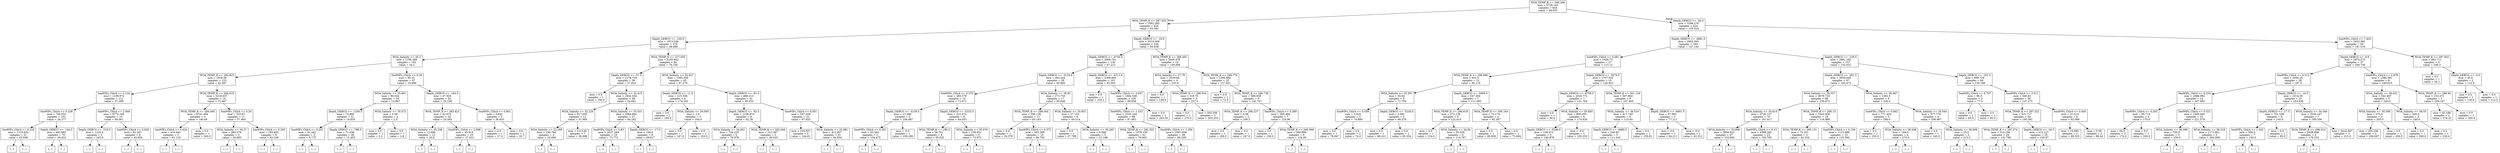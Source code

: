 digraph Tree {
node [shape=box] ;
0 [label="WOA_TEMP_K <= 294.266\nmse = 4726.145\nsamples = 644\nvalue = 94.933"] ;
1 [label="WOA_TEMP_K <= 287.433\nmse = 2582.383\nsamples = 420\nvalue = 63.581"] ;
0 -> 1 [labeldistance=2.5, labelangle=45, headlabel="True"] ;
2 [label="Depth_GEBCO <= -100.0\nmse = 1913.546\nsamples = 276\nvalue = 48.089"] ;
1 -> 2 ;
3 [label="WOA_Salinity <= 35.2\nmse = 1190.389\nsamples = 192\nvalue = 34.2"] ;
2 -> 3 ;
4 [label="WOA_TEMP_K <= 282.823\nmse = 1618.26\nsamples = 125\nvalue = 42.097"] ;
3 -> 4 ;
5 [label="SeaWIFs_ChlrA <= 2.124\nmse = 1199.972\nsamples = 111\nvalue = 37.299"] ;
4 -> 5 ;
6 [label="SeaWIFs_ChlrA <= 0.238\nmse = 706.632\nsamples = 101\nvalue = 34.377"] ;
5 -> 6 ;
7 [label="SeaWIFs_ChlrA <= 0.218\nmse = 1123.832\nsamples = 31\nvalue = 45.938"] ;
6 -> 7 ;
8 [label="(...)"] ;
7 -> 8 ;
65 [label="(...)"] ;
7 -> 65 ;
68 [label="Depth_GEBCO <= -144.5\nmse = 445.993\nsamples = 70\nvalue = 29.422"] ;
6 -> 68 ;
69 [label="(...)"] ;
68 -> 69 ;
186 [label="(...)"] ;
68 -> 186 ;
201 [label="SeaWIFs_ChlrA <= 2.846\nmse = 6770.106\nsamples = 10\nvalue = 84.061"] ;
5 -> 201 ;
202 [label="Depth_GEBCO <= -519.5\nmse = 1225.0\nsamples = 2\nvalue = 245.0"] ;
201 -> 202 ;
203 [label="(...)"] ;
202 -> 203 ;
204 [label="(...)"] ;
202 -> 204 ;
205 [label="SeaWIFs_ChlrA <= 3.629\nmse = 62.207\nsamples = 8\nvalue = 43.826"] ;
201 -> 205 ;
206 [label="(...)"] ;
205 -> 206 ;
215 [label="(...)"] ;
205 -> 215 ;
216 [label="WOA_TEMP_K <= 284.616\nmse = 3218.637\nsamples = 14\nvalue = 73.467"] ;
4 -> 216 ;
217 [label="WOA_TEMP_K <= 284.495\nmse = 9741.494\nsamples = 3\nvalue = 140.68"] ;
216 -> 217 ;
218 [label="SeaWIFs_ChlrA <= 0.624\nmse = 416.642\nsamples = 2\nvalue = 61.133"] ;
217 -> 218 ;
219 [label="(...)"] ;
218 -> 219 ;
220 [label="(...)"] ;
218 -> 220 ;
221 [label="mse = 0.0\nsamples = 1\nvalue = 260.0"] ;
217 -> 221 ;
222 [label="SeaWIFs_ChlrA <= 0.26\nmse = 333.87\nsamples = 11\nvalue = 57.464"] ;
216 -> 222 ;
223 [label="WOA_Salinity <= 34.27\nmse = 283.078\nsamples = 3\nvalue = 28.883"] ;
222 -> 223 ;
224 [label="(...)"] ;
223 -> 224 ;
225 [label="(...)"] ;
223 -> 225 ;
228 [label="SeaWIFs_ChlrA <= 0.293\nmse = 183.493\nsamples = 8\nvalue = 62.228"] ;
222 -> 228 ;
229 [label="(...)"] ;
228 -> 229 ;
230 [label="(...)"] ;
228 -> 230 ;
241 [label="SeaWIFs_ChlrA <= 0.26\nmse = 95.32\nsamples = 67\nvalue = 19.869"] ;
3 -> 241 ;
242 [label="WOA_Salinity <= 35.461\nmse = 80.024\nsamples = 33\nvalue = 13.867"] ;
241 -> 242 ;
243 [label="Depth_GEBCO <= -1240.5\nmse = 74.895\nsamples = 31\nvalue = 14.834"] ;
242 -> 243 ;
244 [label="SeaWIFs_ChlrA <= 0.201\nmse = 61.442\nsamples = 3\nvalue = 8.175"] ;
243 -> 244 ;
245 [label="(...)"] ;
244 -> 245 ;
246 [label="(...)"] ;
244 -> 246 ;
247 [label="Depth_GEBCO <= -798.5\nmse = 71.638\nsamples = 28\nvalue = 15.453"] ;
243 -> 247 ;
248 [label="(...)"] ;
247 -> 248 ;
249 [label="(...)"] ;
247 -> 249 ;
264 [label="WOA_Salinity <= 35.472\nmse = 0.09\nsamples = 2\nvalue = 2.5"] ;
242 -> 264 ;
265 [label="mse = 0.0\nsamples = 1\nvalue = 2.2"] ;
264 -> 265 ;
266 [label="mse = 0.0\nsamples = 1\nvalue = 2.8"] ;
264 -> 266 ;
267 [label="Depth_GEBCO <= -104.0\nmse = 47.929\nsamples = 34\nvalue = 25.239"] ;
241 -> 267 ;
268 [label="WOA_TEMP_K <= 283.423\nmse = 42.674\nsamples = 32\nvalue = 24.595"] ;
267 -> 268 ;
269 [label="WOA_Salinity <= 35.238\nmse = 12.696\nsamples = 13\nvalue = 20.8"] ;
268 -> 269 ;
270 [label="(...)"] ;
269 -> 270 ;
273 [label="(...)"] ;
269 -> 273 ;
282 [label="SeaWIFs_ChlrA <= 2.098\nmse = 45.914\nsamples = 19\nvalue = 27.631"] ;
268 -> 282 ;
283 [label="(...)"] ;
282 -> 283 ;
302 [label="(...)"] ;
282 -> 302 ;
305 [label="SeaWIFs_ChlrA <= 0.961\nmse = 0.642\nsamples = 2\nvalue = 36.833"] ;
267 -> 305 ;
306 [label="mse = 0.0\nsamples = 1\nvalue = 37.4"] ;
305 -> 306 ;
307 [label="mse = 0.0\nsamples = 1\nvalue = 35.7"] ;
305 -> 307 ;
308 [label="WOA_TEMP_K <= 277.555\nmse = 2195.942\nsamples = 84\nvalue = 76.236"] ;
2 -> 308 ;
309 [label="Depth_GEBCO <= -57.0\nmse = 2178.729\nsamples = 39\nvalue = 57.824"] ;
308 -> 309 ;
310 [label="mse = 0.0\nsamples = 1\nvalue = 180.0"] ;
309 -> 310 ;
311 [label="WOA_Salinity <= 32.415\nmse = 1842.034\nsamples = 38\nvalue = 54.691"] ;
309 -> 311 ;
312 [label="WOA_Salinity <= 32.229\nmse = 817.955\nsamples = 11\nvalue = 31.995"] ;
311 -> 312 ;
313 [label="WOA_Salinity <= 22.269\nmse = 156.794\nsamples = 4\nvalue = 22.894"] ;
312 -> 313 ;
314 [label="(...)"] ;
313 -> 314 ;
315 [label="(...)"] ;
313 -> 315 ;
316 [label="mse = 1213.81\nsamples = 7\nvalue = 38.996"] ;
312 -> 316 ;
317 [label="WOA_Salinity <= 33.431\nmse = 1964.804\nsamples = 27\nvalue = 64.182"] ;
311 -> 317 ;
318 [label="SeaWIFs_ChlrA <= 0.83\nmse = 2037.268\nsamples = 19\nvalue = 73.772"] ;
317 -> 318 ;
319 [label="(...)"] ;
318 -> 319 ;
322 [label="(...)"] ;
318 -> 322 ;
327 [label="Depth_GEBCO <= -17.0\nmse = 194.6\nsamples = 8\nvalue = 29.817"] ;
317 -> 327 ;
328 [label="(...)"] ;
327 -> 328 ;
337 [label="(...)"] ;
327 -> 337 ;
338 [label="WOA_Salinity <= 32.627\nmse = 1385.356\nsamples = 45\nvalue = 97.279"] ;
308 -> 338 ;
339 [label="Depth_GEBCO <= -11.0\nmse = 215.556\nsamples = 4\nvalue = 174.333"] ;
338 -> 339 ;
340 [label="mse = 0.0\nsamples = 1\nvalue = 195.0"] ;
339 -> 340 ;
341 [label="WOA_Salinity <= 30.093\nmse = 3.0\nsamples = 3\nvalue = 164.0"] ;
339 -> 341 ;
342 [label="mse = 0.0\nsamples = 1\nvalue = 167.0"] ;
341 -> 342 ;
343 [label="mse = 0.0\nsamples = 2\nvalue = 163.0"] ;
341 -> 343 ;
344 [label="Depth_GEBCO <= -81.5\nmse = 886.215\nsamples = 41\nvalue = 90.055"] ;
338 -> 344 ;
345 [label="Depth_GEBCO <= -92.5\nmse = 1106.874\nsamples = 8\nvalue = 62.28"] ;
344 -> 345 ;
346 [label="WOA_Salinity <= 34.661\nmse = 726.235\nsamples = 5\nvalue = 79.978"] ;
345 -> 346 ;
347 [label="(...)"] ;
346 -> 347 ;
352 [label="(...)"] ;
346 -> 352 ;
355 [label="WOA_TEMP_K <= 282.648\nmse = 213.367\nsamples = 3\nvalue = 30.423"] ;
345 -> 355 ;
356 [label="(...)"] ;
355 -> 356 ;
359 [label="(...)"] ;
355 -> 359 ;
360 [label="SeaWIFs_ChlrA <= 0.501\nmse = 547.928\nsamples = 33\nvalue = 97.833"] ;
344 -> 360 ;
361 [label="mse = 315.507\nsamples = 2\nvalue = 144.81"] ;
360 -> 361 ;
362 [label="WOA_Salinity <= 33.881\nmse = 412.907\nsamples = 31\nvalue = 94.834"] ;
360 -> 362 ;
363 [label="(...)"] ;
362 -> 363 ;
368 [label="(...)"] ;
362 -> 368 ;
405 [label="Depth_GEBCO <= -19.0\nmse = 2510.958\nsamples = 144\nvalue = 93.638"] ;
1 -> 405 ;
406 [label="Depth_GEBCO <= -4750.5\nmse = 2006.791\nsamples = 130\nvalue = 87.213"] ;
405 -> 406 ;
407 [label="Depth_GEBCO <= -5124.0\nmse = 393.342\nsamples = 29\nvalue = 65.685"] ;
406 -> 407 ;
408 [label="SeaWIFs_ChlrA <= 0.279\nmse = 485.579\nsamples = 12\nvalue = 73.071"] ;
407 -> 408 ;
409 [label="Depth_GEBCO <= -5139.5\nmse = 27.499\nsamples = 3\nvalue = 106.887"] ;
408 -> 409 ;
410 [label="SeaWIFs_ChlrA <= 0.201\nmse = 43.362\nsamples = 2\nvalue = 104.475"] ;
409 -> 410 ;
411 [label="(...)"] ;
410 -> 411 ;
412 [label="(...)"] ;
410 -> 412 ;
413 [label="mse = -0.0\nsamples = 1\nvalue = 109.299"] ;
409 -> 413 ;
414 [label="Depth_GEBCO <= -5153.5\nmse = 221.474\nsamples = 9\nvalue = 64.053"] ;
408 -> 414 ;
415 [label="WOA_TEMP_K <= 290.2\nmse = 26.761\nsamples = 4\nvalue = 50.825"] ;
414 -> 415 ;
416 [label="(...)"] ;
415 -> 416 ;
419 [label="(...)"] ;
415 -> 419 ;
422 [label="WOA_Salinity <= 35.079\nmse = 156.851\nsamples = 5\nvalue = 72.872"] ;
414 -> 422 ;
423 [label="(...)"] ;
422 -> 423 ;
424 [label="(...)"] ;
422 -> 424 ;
425 [label="WOA_Salinity <= 35.83\nmse = 273.753\nsamples = 17\nvalue = 60.846"] ;
407 -> 425 ;
426 [label="WOA_TEMP_K <= 288.044\nmse = 300.136\nsamples = 11\nvalue = 65.163"] ;
425 -> 426 ;
427 [label="mse = 0.0\nsamples = 1\nvalue = 34.378"] ;
426 -> 427 ;
428 [label="SeaWIFs_ChlrA <= 0.372\nmse = 265.389\nsamples = 10\nvalue = 66.702"] ;
426 -> 428 ;
429 [label="(...)"] ;
428 -> 429 ;
446 [label="(...)"] ;
428 -> 446 ;
447 [label="WOA_Salinity <= 35.931\nmse = 27.153\nsamples = 6\nvalue = 49.514"] ;
425 -> 447 ;
448 [label="mse = 0.0\nsamples = 1\nvalue = 37.789"] ;
447 -> 448 ;
449 [label="WOA_Salinity <= 36.285\nmse = 8.588\nsamples = 5\nvalue = 51.189"] ;
447 -> 449 ;
450 [label="(...)"] ;
449 -> 450 ;
453 [label="(...)"] ;
449 -> 453 ;
458 [label="Depth_GEBCO <= -4711.0\nmse = 2306.844\nsamples = 101\nvalue = 93.592"] ;
406 -> 458 ;
459 [label="mse = 0.0\nsamples = 1\nvalue = 239.1"] ;
458 -> 459 ;
460 [label="SeaWIFs_ChlrA <= 5.947\nmse = 1684.546\nsamples = 100\nvalue = 88.958"] ;
458 -> 460 ;
461 [label="SeaWIFs_ChlrA <= 1.143\nmse = 1535.228\nsamples = 99\nvalue = 87.481"] ;
460 -> 461 ;
462 [label="WOA_TEMP_K <= 292.333\nmse = 1078.156\nsamples = 61\nvalue = 79.663"] ;
461 -> 462 ;
463 [label="(...)"] ;
462 -> 463 ;
508 [label="(...)"] ;
462 -> 508 ;
555 [label="SeaWIFs_ChlrA <= 1.356\nmse = 1991.606\nsamples = 38\nvalue = 99.209"] ;
461 -> 555 ;
556 [label="(...)"] ;
555 -> 556 ;
557 [label="(...)"] ;
555 -> 557 ;
624 [label="mse = 0.0\nsamples = 1\nvalue = 203.36"] ;
460 -> 624 ;
625 [label="WOA_TEMP_K <= 289.492\nmse = 3400.478\nsamples = 14\nvalue = 149.858"] ;
405 -> 625 ;
626 [label="WOA_Salinity <= 27.79\nmse = 2539.84\nsamples = 4\nvalue = 233.6"] ;
625 -> 626 ;
627 [label="mse = 0.0\nsamples = 1\nvalue = 138.0"] ;
626 -> 627 ;
628 [label="WOA_TEMP_K <= 288.534\nmse = 318.75\nsamples = 3\nvalue = 257.5"] ;
626 -> 628 ;
629 [label="mse = 0.0\nsamples = 1\nvalue = 270.0"] ;
628 -> 629 ;
630 [label="mse = 355.556\nsamples = 2\nvalue = 253.333"] ;
628 -> 630 ;
631 [label="WOA_TEMP_K <= 289.776\nmse = 1295.882\nsamples = 10\nvalue = 127.821"] ;
625 -> 631 ;
632 [label="mse = 0.0\nsamples = 1\nvalue = 72.0"] ;
631 -> 632 ;
633 [label="WOA_TEMP_K <= 290.728\nmse = 588.938\nsamples = 9\nvalue = 142.707"] ;
631 -> 633 ;
634 [label="WOA_TEMP_K <= 290.237\nmse = 0.96\nsamples = 2\nvalue = 168.2"] ;
633 -> 634 ;
635 [label="mse = 0.0\nsamples = 1\nvalue = 169.0"] ;
634 -> 635 ;
636 [label="mse = 0.0\nsamples = 1\nvalue = 167.0"] ;
634 -> 636 ;
637 [label="SeaWIFs_ChlrA <= 0.389\nmse = 395.494\nsamples = 7\nvalue = 129.96"] ;
633 -> 637 ;
638 [label="mse = 0.0\nsamples = 1\nvalue = 150.0"] ;
637 -> 638 ;
639 [label="WOA_TEMP_K <= 290.968\nmse = 368.868\nsamples = 6\nvalue = 124.95"] ;
637 -> 639 ;
640 [label="(...)"] ;
639 -> 640 ;
643 [label="(...)"] ;
639 -> 643 ;
650 [label="Depth_GEBCO <= -26.5\nmse = 3298.276\nsamples = 224\nvalue = 155.524"] ;
0 -> 650 [labeldistance=2.5, labelangle=-45, headlabel="False"] ;
651 [label="Depth_GEBCO <= -4861.5\nmse = 2893.945\nsamples = 184\nvalue = 147.143"] ;
650 -> 651 ;
652 [label="SeaWIFs_ChlrA <= 0.081\nmse = 1628.73\nsamples = 27\nvalue = 113.12"] ;
651 -> 652 ;
653 [label="WOA_TEMP_K <= 298.086\nmse = 651.5\nsamples = 12\nvalue = 90.116"] ;
652 -> 653 ;
654 [label="WOA_Salinity <= 35.591\nmse = 20.62\nsamples = 5\nvalue = 71.759"] ;
653 -> 654 ;
655 [label="SeaWIFs_ChlrA <= 0.059\nmse = 3.916\nsamples = 3\nvalue = 74.989"] ;
654 -> 655 ;
656 [label="mse = 0.0\nsamples = 1\nvalue = 78.947"] ;
655 -> 656 ;
657 [label="mse = 0.0\nsamples = 2\nvalue = 74.0"] ;
655 -> 657 ;
658 [label="Depth_GEBCO <= -5234.0\nmse = 2.091\nsamples = 2\nvalue = 66.376"] ;
654 -> 658 ;
659 [label="mse = 0.0\nsamples = 1\nvalue = 68.421"] ;
658 -> 659 ;
660 [label="mse = 0.0\nsamples = 1\nvalue = 65.354"] ;
658 -> 660 ;
661 [label="Depth_GEBCO <= -5095.0\nmse = 547.304\nsamples = 7\nvalue = 111.095"] ;
653 -> 661 ;
662 [label="WOA_TEMP_K <= 298.618\nmse = 272.136\nsamples = 5\nvalue = 122.614"] ;
661 -> 662 ;
663 [label="mse = 0.0\nsamples = 1\nvalue = 154.0"] ;
662 -> 663 ;
664 [label="WOA_Salinity <= 34.82\nmse = 32.328\nsamples = 4\nvalue = 114.767"] ;
662 -> 664 ;
665 [label="(...)"] ;
664 -> 665 ;
666 [label="(...)"] ;
664 -> 666 ;
671 [label="WOA_TEMP_K <= 300.164\nmse = 74.174\nsamples = 2\nvalue = 82.297"] ;
661 -> 671 ;
672 [label="mse = 0.0\nsamples = 1\nvalue = 90.909"] ;
671 -> 672 ;
673 [label="mse = 0.0\nsamples = 1\nvalue = 73.684"] ;
671 -> 673 ;
674 [label="Depth_GEBCO <= -5075.5\nmse = 1707.033\nsamples = 15\nvalue = 126.923"] ;
652 -> 674 ;
675 [label="Depth_GEBCO <= -6758.5\nmse = 2016.772\nsamples = 7\nvalue = 151.764"] ;
674 -> 675 ;
676 [label="mse = 0.0\nsamples = 1\nvalue = 90.0"] ;
675 -> 676 ;
677 [label="WOA_Salinity <= 35.993\nmse = 806.055\nsamples = 6\nvalue = 174.926"] ;
675 -> 677 ;
678 [label="Depth_GEBCO <= -5296.0\nmse = 128.673\nsamples = 5\nvalue = 184.879"] ;
677 -> 678 ;
679 [label="(...)"] ;
678 -> 679 ;
684 [label="(...)"] ;
678 -> 684 ;
687 [label="mse = -0.0\nsamples = 1\nvalue = 105.253"] ;
677 -> 687 ;
688 [label="WOA_TEMP_K <= 301.124\nmse = 597.863\nsamples = 8\nvalue = 107.405"] ;
674 -> 688 ;
689 [label="WOA_Salinity <= 36.519\nmse = 417.749\nsamples = 6\nvalue = 115.64"] ;
688 -> 689 ;
690 [label="Depth_GEBCO <= -4980.5\nmse = 246.85\nsamples = 5\nvalue = 111.243"] ;
689 -> 690 ;
691 [label="(...)"] ;
690 -> 691 ;
696 [label="(...)"] ;
690 -> 696 ;
699 [label="mse = 0.0\nsamples = 1\nvalue = 159.61"] ;
689 -> 699 ;
700 [label="Depth_GEBCO <= -4901.5\nmse = 97.983\nsamples = 2\nvalue = 77.211"] ;
688 -> 700 ;
701 [label="mse = 0.0\nsamples = 1\nvalue = 84.211"] ;
700 -> 701 ;
702 [label="mse = -0.0\nsamples = 1\nvalue = 63.212"] ;
700 -> 702 ;
703 [label="Depth_GEBCO <= -229.5\nmse = 2881.192\nsamples = 157\nvalue = 152.631"] ;
651 -> 703 ;
704 [label="Depth_GEBCO <= -261.5\nmse = 3939.445\nsamples = 97\nvalue = 164.673"] ;
703 -> 704 ;
705 [label="WOA_Salinity <= 36.337\nmse = 3676.733\nsamples = 88\nvalue = 156.873"] ;
704 -> 705 ;
706 [label="WOA_Salinity <= 35.614\nmse = 3730.127\nsamples = 70\nvalue = 167.917"] ;
705 -> 706 ;
707 [label="WOA_Salinity <= 33.896\nmse = 2894.922\nsamples = 47\nvalue = 154.992"] ;
706 -> 707 ;
708 [label="(...)"] ;
707 -> 708 ;
719 [label="(...)"] ;
707 -> 719 ;
794 [label="SeaWIFs_ChlrA <= 0.13\nmse = 4398.282\nsamples = 23\nvalue = 193.765"] ;
706 -> 794 ;
795 [label="(...)"] ;
794 -> 795 ;
808 [label="(...)"] ;
794 -> 808 ;
831 [label="WOA_TEMP_K <= 296.15\nmse = 1443.009\nsamples = 18\nvalue = 116.888"] ;
705 -> 831 ;
832 [label="WOA_TEMP_K <= 295.131\nmse = 72.351\nsamples = 3\nvalue = 62.534"] ;
831 -> 832 ;
833 [label="(...)"] ;
832 -> 833 ;
836 [label="(...)"] ;
832 -> 836 ;
837 [label="SeaWIFs_ChlrA <= 0.109\nmse = 1113.988\nsamples = 15\nvalue = 125.584"] ;
831 -> 837 ;
838 [label="(...)"] ;
837 -> 838 ;
859 [label="(...)"] ;
837 -> 859 ;
864 [label="WOA_Salinity <= 36.487\nmse = 1362.5\nsamples = 9\nvalue = 230.0"] ;
704 -> 864 ;
865 [label="SeaWIFs_ChlrA <= 0.062\nmse = 771.429\nsamples = 5\nvalue = 260.0"] ;
864 -> 865 ;
866 [label="mse = 0.0\nsamples = 1\nvalue = 220.0"] ;
865 -> 866 ;
867 [label="WOA_Salinity <= 36.438\nmse = 184.0\nsamples = 4\nvalue = 276.0"] ;
865 -> 867 ;
868 [label="(...)"] ;
867 -> 868 ;
869 [label="(...)"] ;
867 -> 869 ;
870 [label="WOA_Salinity <= 36.544\nmse = 577.778\nsamples = 4\nvalue = 206.667"] ;
864 -> 870 ;
871 [label="mse = 0.0\nsamples = 1\nvalue = 140.0"] ;
870 -> 871 ;
872 [label="WOA_Salinity <= 36.606\nmse = 25.0\nsamples = 3\nvalue = 215.0"] ;
870 -> 872 ;
873 [label="(...)"] ;
872 -> 873 ;
874 [label="(...)"] ;
872 -> 874 ;
875 [label="Depth_GEBCO <= -191.5\nmse = 699.729\nsamples = 60\nvalue = 134.199"] ;
703 -> 875 ;
876 [label="SeaWIFs_ChlrA <= 0.707\nmse = 96.0\nsamples = 2\nvalue = 77.0"] ;
875 -> 876 ;
877 [label="mse = 0.0\nsamples = 1\nvalue = 65.0"] ;
876 -> 877 ;
878 [label="mse = 0.0\nsamples = 1\nvalue = 85.0"] ;
876 -> 878 ;
879 [label="SeaWIFs_ChlrA <= 3.511\nmse = 546.83\nsamples = 58\nvalue = 137.275"] ;
875 -> 879 ;
880 [label="WOA_TEMP_K <= 297.322\nmse = 431.717\nsamples = 54\nvalue = 140.392"] ;
879 -> 880 ;
881 [label="WOA_TEMP_K <= 297.274\nmse = 310.194\nsamples = 29\nvalue = 132.786"] ;
880 -> 881 ;
882 [label="(...)"] ;
881 -> 882 ;
923 [label="(...)"] ;
881 -> 923 ;
924 [label="Depth_GEBCO <= -54.5\nmse = 412.127\nsamples = 25\nvalue = 150.67"] ;
880 -> 924 ;
925 [label="(...)"] ;
924 -> 925 ;
956 [label="(...)"] ;
924 -> 956 ;
965 [label="SeaWIFs_ChlrA <= 5.445\nmse = 31.414\nsamples = 4\nvalue = 92.068"] ;
879 -> 965 ;
966 [label="mse = 14.085\nsamples = 2\nvalue = 99.325"] ;
965 -> 966 ;
967 [label="mse = 0.58\nsamples = 2\nvalue = 88.44"] ;
965 -> 967 ;
968 [label="SeaWIFs_ChlrA <= 7.423\nmse = 3453.582\nsamples = 40\nvalue = 191.016"] ;
650 -> 968 ;
969 [label="Depth_GEBCO <= -9.0\nmse = 2875.275\nsamples = 37\nvalue = 200.738"] ;
968 -> 969 ;
970 [label="SeaWIFs_ChlrA <= 0.513\nmse = 2456.25\nsamples = 29\nvalue = 187.5"] ;
969 -> 970 ;
971 [label="SeaWIFs_ChlrA <= 0.254\nmse = 1686.982\nsamples = 14\nvalue = 207.692"] ;
970 -> 971 ;
972 [label="SeaWIFs_ChlrA <= 0.203\nmse = 85.714\nsamples = 4\nvalue = 170.0"] ;
971 -> 972 ;
973 [label="mse = 64.0\nsamples = 3\nvalue = 174.0"] ;
972 -> 973 ;
974 [label="mse = 0.0\nsamples = 1\nvalue = 160.0"] ;
972 -> 974 ;
975 [label="SeaWIFs_ChlrA <= 0.321\nmse = 1560.665\nsamples = 10\nvalue = 221.579"] ;
971 -> 975 ;
976 [label="WOA_Salinity <= 36.398\nmse = 700.0\nsamples = 5\nvalue = 250.0"] ;
975 -> 976 ;
977 [label="(...)"] ;
976 -> 977 ;
978 [label="(...)"] ;
976 -> 978 ;
981 [label="WOA_Salinity <= 36.518\nmse = 1171.901\nsamples = 5\nvalue = 200.909"] ;
975 -> 981 ;
982 [label="(...)"] ;
981 -> 982 ;
985 [label="(...)"] ;
981 -> 985 ;
986 [label="Depth_GEBCO <= -16.5\nmse = 2314.05\nsamples = 15\nvalue = 163.636"] ;
970 -> 986 ;
987 [label="Depth_GEBCO <= -17.5\nmse = 761.538\nsamples = 8\nvalue = 145.0"] ;
986 -> 987 ;
988 [label="SeaWIFs_ChlrA <= 1.342\nmse = 500.0\nsamples = 7\nvalue = 150.0"] ;
987 -> 988 ;
989 [label="(...)"] ;
988 -> 989 ;
994 [label="(...)"] ;
988 -> 994 ;
997 [label="mse = 0.0\nsamples = 1\nvalue = 85.0"] ;
987 -> 997 ;
998 [label="WOA_Salinity <= 34.346\nmse = 3330.247\nsamples = 7\nvalue = 190.556"] ;
986 -> 998 ;
999 [label="WOA_TEMP_K <= 296.914\nmse = 1838.889\nsamples = 4\nvalue = 178.333"] ;
998 -> 999 ;
1000 [label="(...)"] ;
999 -> 1000 ;
1001 [label="(...)"] ;
999 -> 1001 ;
1002 [label="mse = 5416.667\nsamples = 3\nvalue = 215.0"] ;
998 -> 1002 ;
1003 [label="SeaWIFs_ChlrA <= 2.978\nmse = 1386.391\nsamples = 8\nvalue = 249.615"] ;
969 -> 1003 ;
1004 [label="WOA_Salinity <= 36.431\nmse = 542.857\nsamples = 5\nvalue = 220.0"] ;
1003 -> 1004 ;
1005 [label="WOA_Salinity <= 35.506\nmse = 275.0\nsamples = 3\nvalue = 205.0"] ;
1004 -> 1005 ;
1006 [label="mse = 355.556\nsamples = 2\nvalue = 206.667"] ;
1005 -> 1006 ;
1007 [label="mse = 0.0\nsamples = 1\nvalue = 200.0"] ;
1005 -> 1007 ;
1008 [label="WOA_Salinity <= 36.55\nmse = 200.0\nsamples = 2\nvalue = 240.0"] ;
1004 -> 1008 ;
1009 [label="mse = 0.0\nsamples = 1\nvalue = 260.0"] ;
1008 -> 1009 ;
1010 [label="mse = 0.0\nsamples = 1\nvalue = 230.0"] ;
1008 -> 1010 ;
1011 [label="WOA_TEMP_K <= 298.06\nmse = 153.472\nsamples = 3\nvalue = 284.167"] ;
1003 -> 1011 ;
1012 [label="mse = 42.188\nsamples = 2\nvalue = 276.25"] ;
1011 -> 1012 ;
1013 [label="mse = 0.0\nsamples = 1\nvalue = 300.0"] ;
1011 -> 1013 ;
1014 [label="WOA_TEMP_K <= 297.925\nmse = 492.711\nsamples = 3\nvalue = 106.3"] ;
968 -> 1014 ;
1015 [label="mse = 0.0\nsamples = 1\nvalue = 54.1"] ;
1014 -> 1015 ;
1016 [label="Depth_GEBCO <= -4.0\nmse = 45.0\nsamples = 2\nvalue = 115.0"] ;
1014 -> 1016 ;
1017 [label="mse = 0.0\nsamples = 1\nvalue = 130.0"] ;
1016 -> 1017 ;
1018 [label="mse = 0.0\nsamples = 1\nvalue = 112.0"] ;
1016 -> 1018 ;
}